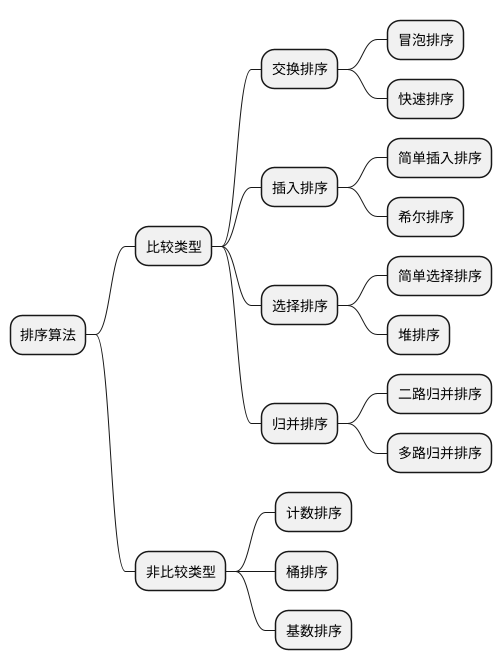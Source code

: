 @startmindmap

* 排序算法
** 比较类型
*** 交换排序
**** 冒泡排序
**** 快速排序
*** 插入排序
**** 简单插入排序
**** 希尔排序
*** 选择排序
**** 简单选择排序
**** 堆排序
*** 归并排序
**** 二路归并排序
**** 多路归并排序
** 非比较类型
*** 计数排序
*** 桶排序
*** 基数排序


@endmindmap